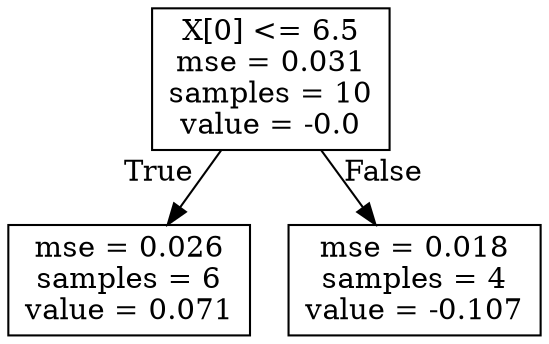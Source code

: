 digraph Tree {
node [shape=box] ;
0 [label="X[0] <= 6.5\nmse = 0.031\nsamples = 10\nvalue = -0.0"] ;
1 [label="mse = 0.026\nsamples = 6\nvalue = 0.071"] ;
0 -> 1 [labeldistance=2.5, labelangle=45, headlabel="True"] ;
2 [label="mse = 0.018\nsamples = 4\nvalue = -0.107"] ;
0 -> 2 [labeldistance=2.5, labelangle=-45, headlabel="False"] ;
}